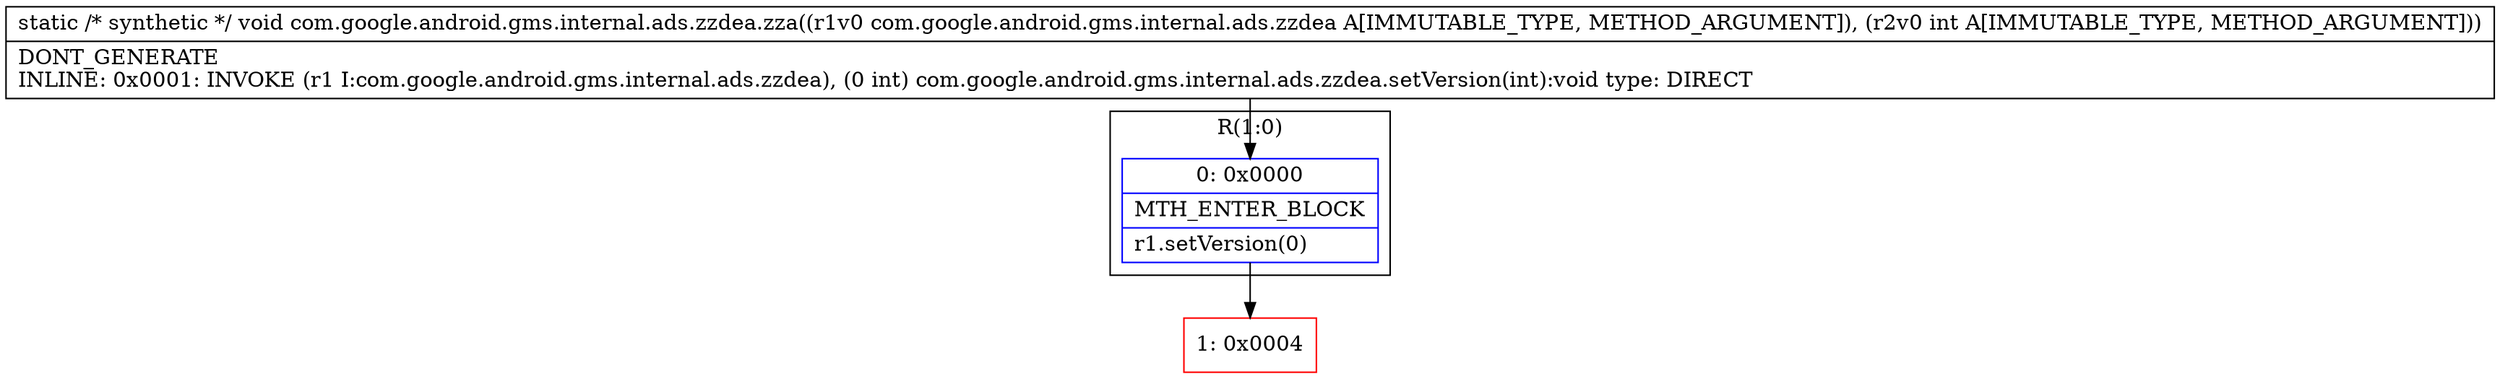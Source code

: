 digraph "CFG forcom.google.android.gms.internal.ads.zzdea.zza(Lcom\/google\/android\/gms\/internal\/ads\/zzdea;I)V" {
subgraph cluster_Region_443756708 {
label = "R(1:0)";
node [shape=record,color=blue];
Node_0 [shape=record,label="{0\:\ 0x0000|MTH_ENTER_BLOCK\l|r1.setVersion(0)\l}"];
}
Node_1 [shape=record,color=red,label="{1\:\ 0x0004}"];
MethodNode[shape=record,label="{static \/* synthetic *\/ void com.google.android.gms.internal.ads.zzdea.zza((r1v0 com.google.android.gms.internal.ads.zzdea A[IMMUTABLE_TYPE, METHOD_ARGUMENT]), (r2v0 int A[IMMUTABLE_TYPE, METHOD_ARGUMENT]))  | DONT_GENERATE\lINLINE: 0x0001: INVOKE  (r1 I:com.google.android.gms.internal.ads.zzdea), (0 int) com.google.android.gms.internal.ads.zzdea.setVersion(int):void type: DIRECT\l}"];
MethodNode -> Node_0;
Node_0 -> Node_1;
}

